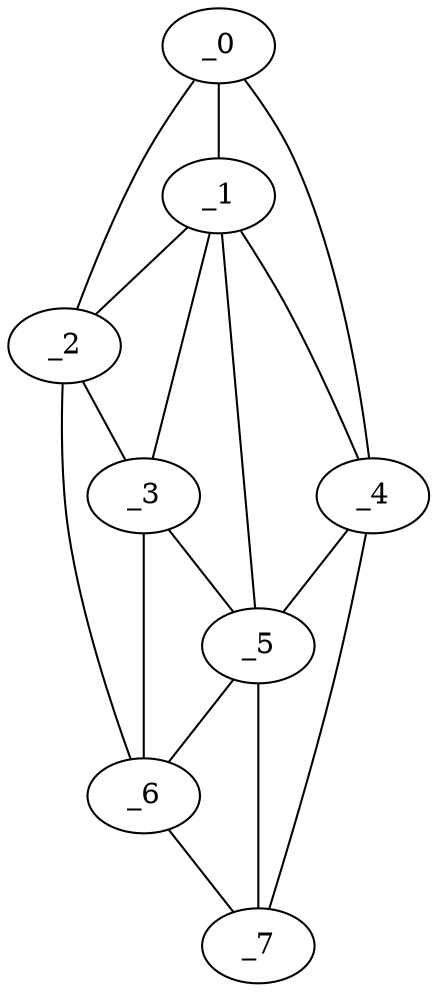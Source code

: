 graph "obj4__335.gxl" {
	_0	 [x=68,
		y=34];
	_1	 [x=74,
		y=32];
	_0 -- _1	 [valence=2];
	_2	 [x=77,
		y=26];
	_0 -- _2	 [valence=1];
	_4	 [x=89,
		y=50];
	_0 -- _4	 [valence=1];
	_1 -- _2	 [valence=2];
	_3	 [x=82,
		y=26];
	_1 -- _3	 [valence=1];
	_1 -- _4	 [valence=2];
	_5	 [x=92,
		y=47];
	_1 -- _5	 [valence=2];
	_2 -- _3	 [valence=2];
	_6	 [x=94,
		y=23];
	_2 -- _6	 [valence=1];
	_3 -- _5	 [valence=1];
	_3 -- _6	 [valence=2];
	_4 -- _5	 [valence=1];
	_7	 [x=103,
		y=39];
	_4 -- _7	 [valence=1];
	_5 -- _6	 [valence=1];
	_5 -- _7	 [valence=2];
	_6 -- _7	 [valence=1];
}
